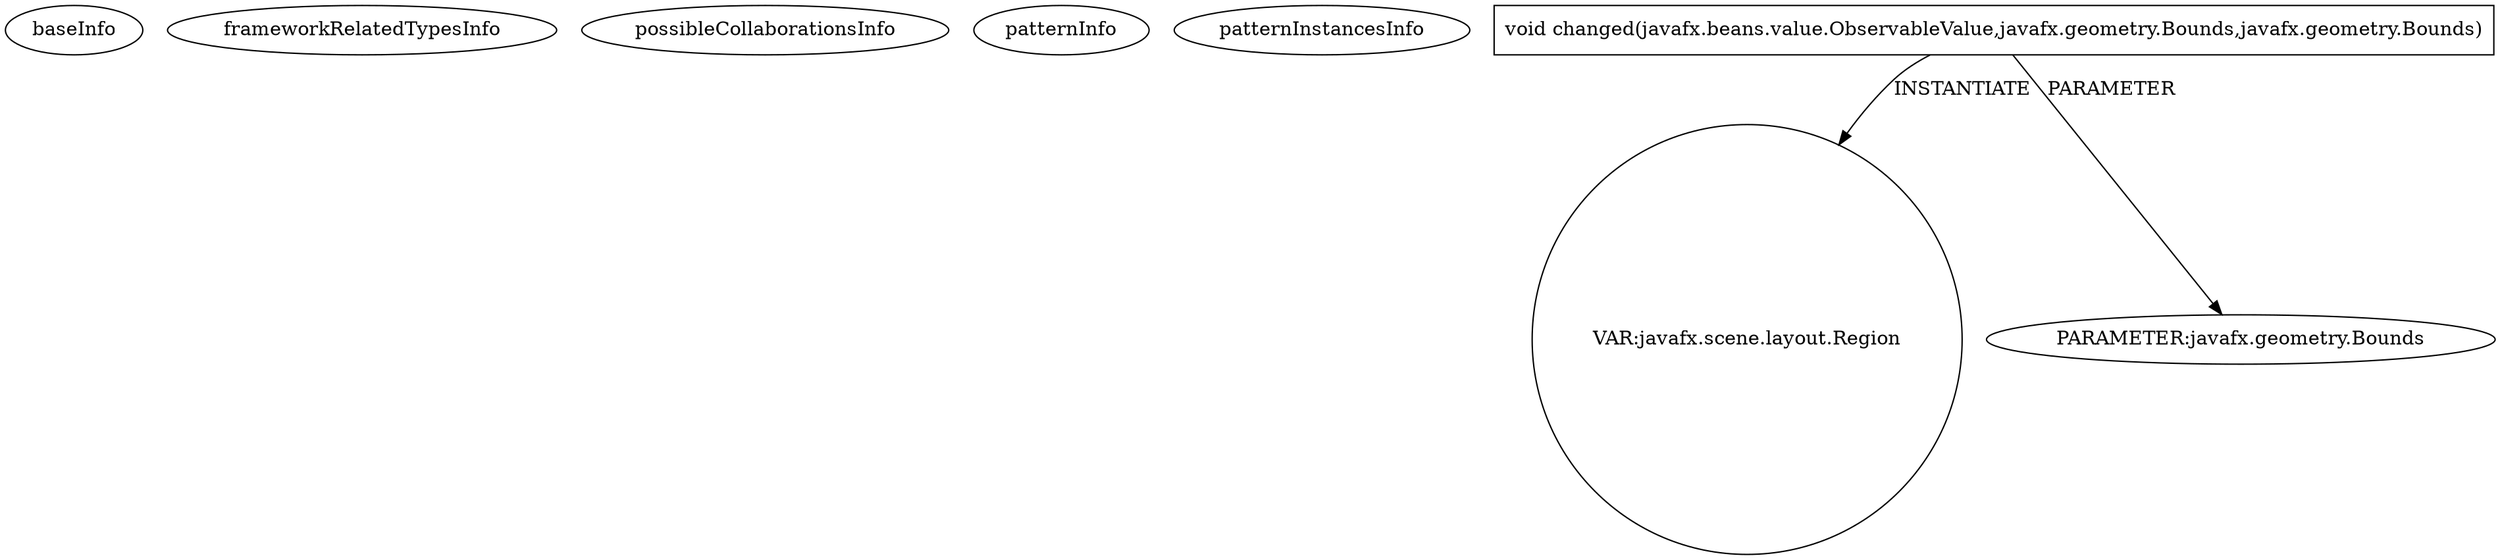 digraph {
baseInfo[graphId=3909,category="pattern",isAnonymous=false,possibleRelation=false]
frameworkRelatedTypesInfo[]
possibleCollaborationsInfo[]
patternInfo[frequency=4.0,patternRootClient=null]
patternInstancesInfo[0="KraiZeur-library~/KraiZeur-library/library-master/src/application/presentationLayer/screens/bookScreens/BookRemoveScreen.java~javafx.scene.layout.Pane getPane()~753",1="KraiZeur-library~/KraiZeur-library/library-master/src/application/presentationLayer/screens/userScreens/UserFindScreen.java~javafx.scene.layout.Pane getPane()~773",2="miamidade-spook-detector~/miamidade-spook-detector/spook-detector-master/src/gov/miamidade/mediaviewer/MediaViewerPane.java~void initialize()~3629",3="KraiZeur-library~/KraiZeur-library/library-master/src/application/presentationLayer/screens/bookScreens/BookFindScreen.java~javafx.scene.layout.Pane getPane()~758"]
4[label="void changed(javafx.beans.value.ObservableValue,javafx.geometry.Bounds,javafx.geometry.Bounds)",vertexType="OVERRIDING_METHOD_DECLARATION",isFrameworkType=false,shape=box]
11[label="VAR:javafx.scene.layout.Region",vertexType="VARIABLE_EXPRESION",isFrameworkType=false,shape=circle]
7[label="PARAMETER:javafx.geometry.Bounds",vertexType="PARAMETER_DECLARATION",isFrameworkType=false]
4->7[label="PARAMETER"]
4->11[label="INSTANTIATE"]
}

